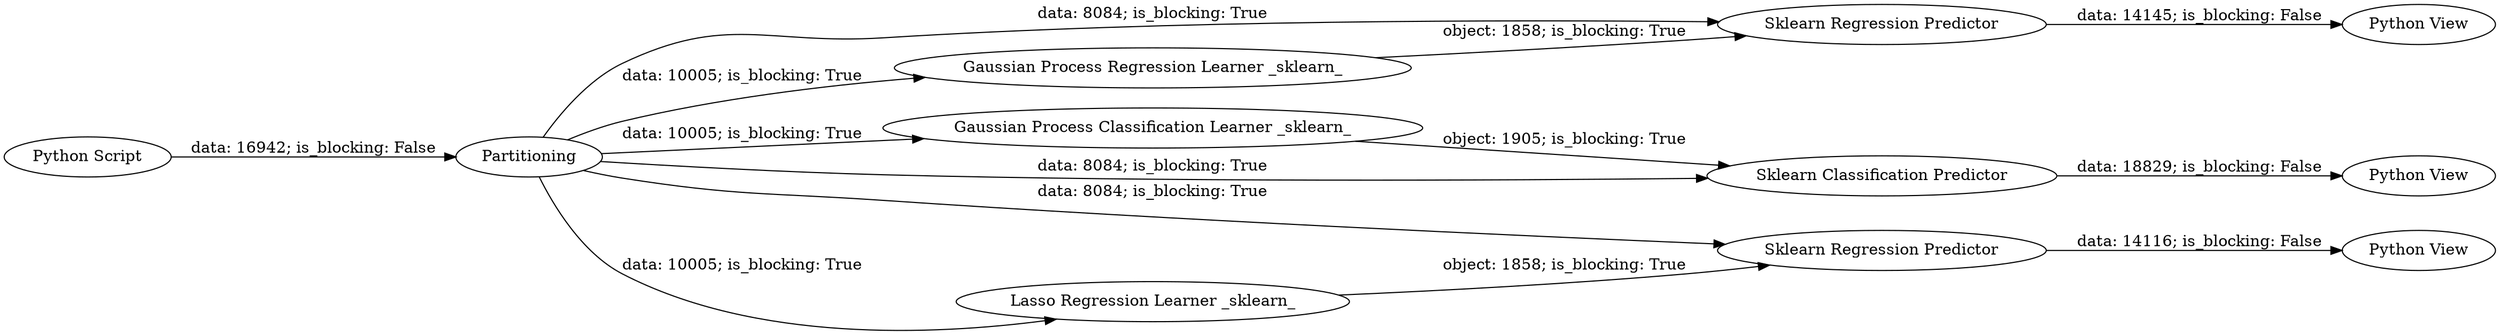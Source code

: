 digraph {
	"-6741625317513249780_67" [label="Python View"]
	"-6741625317513249780_54" [label="Python View"]
	"-6741625317513249780_43" [label=Partitioning]
	"-6741625317513249780_65" [label="Gaussian Process Classification Learner _sklearn_"]
	"-6741625317513249780_62" [label="Sklearn Regression Predictor"]
	"-6741625317513249780_59" [label="Gaussian Process Regression Learner _sklearn_"]
	"-6741625317513249780_63" [label="Sklearn Classification Predictor"]
	"-6741625317513249780_46" [label="Python View"]
	"-6741625317513249780_61" [label="Sklearn Regression Predictor"]
	"-6741625317513249780_44" [label="Python Script"]
	"-6741625317513249780_60" [label="Lasso Regression Learner _sklearn_"]
	"-6741625317513249780_62" -> "-6741625317513249780_46" [label="data: 14145; is_blocking: False"]
	"-6741625317513249780_43" -> "-6741625317513249780_60" [label="data: 10005; is_blocking: True"]
	"-6741625317513249780_61" -> "-6741625317513249780_67" [label="data: 14116; is_blocking: False"]
	"-6741625317513249780_59" -> "-6741625317513249780_62" [label="object: 1858; is_blocking: True"]
	"-6741625317513249780_43" -> "-6741625317513249780_61" [label="data: 8084; is_blocking: True"]
	"-6741625317513249780_43" -> "-6741625317513249780_63" [label="data: 8084; is_blocking: True"]
	"-6741625317513249780_43" -> "-6741625317513249780_65" [label="data: 10005; is_blocking: True"]
	"-6741625317513249780_60" -> "-6741625317513249780_61" [label="object: 1858; is_blocking: True"]
	"-6741625317513249780_43" -> "-6741625317513249780_59" [label="data: 10005; is_blocking: True"]
	"-6741625317513249780_63" -> "-6741625317513249780_54" [label="data: 18829; is_blocking: False"]
	"-6741625317513249780_43" -> "-6741625317513249780_62" [label="data: 8084; is_blocking: True"]
	"-6741625317513249780_44" -> "-6741625317513249780_43" [label="data: 16942; is_blocking: False"]
	"-6741625317513249780_65" -> "-6741625317513249780_63" [label="object: 1905; is_blocking: True"]
	rankdir=LR
}
